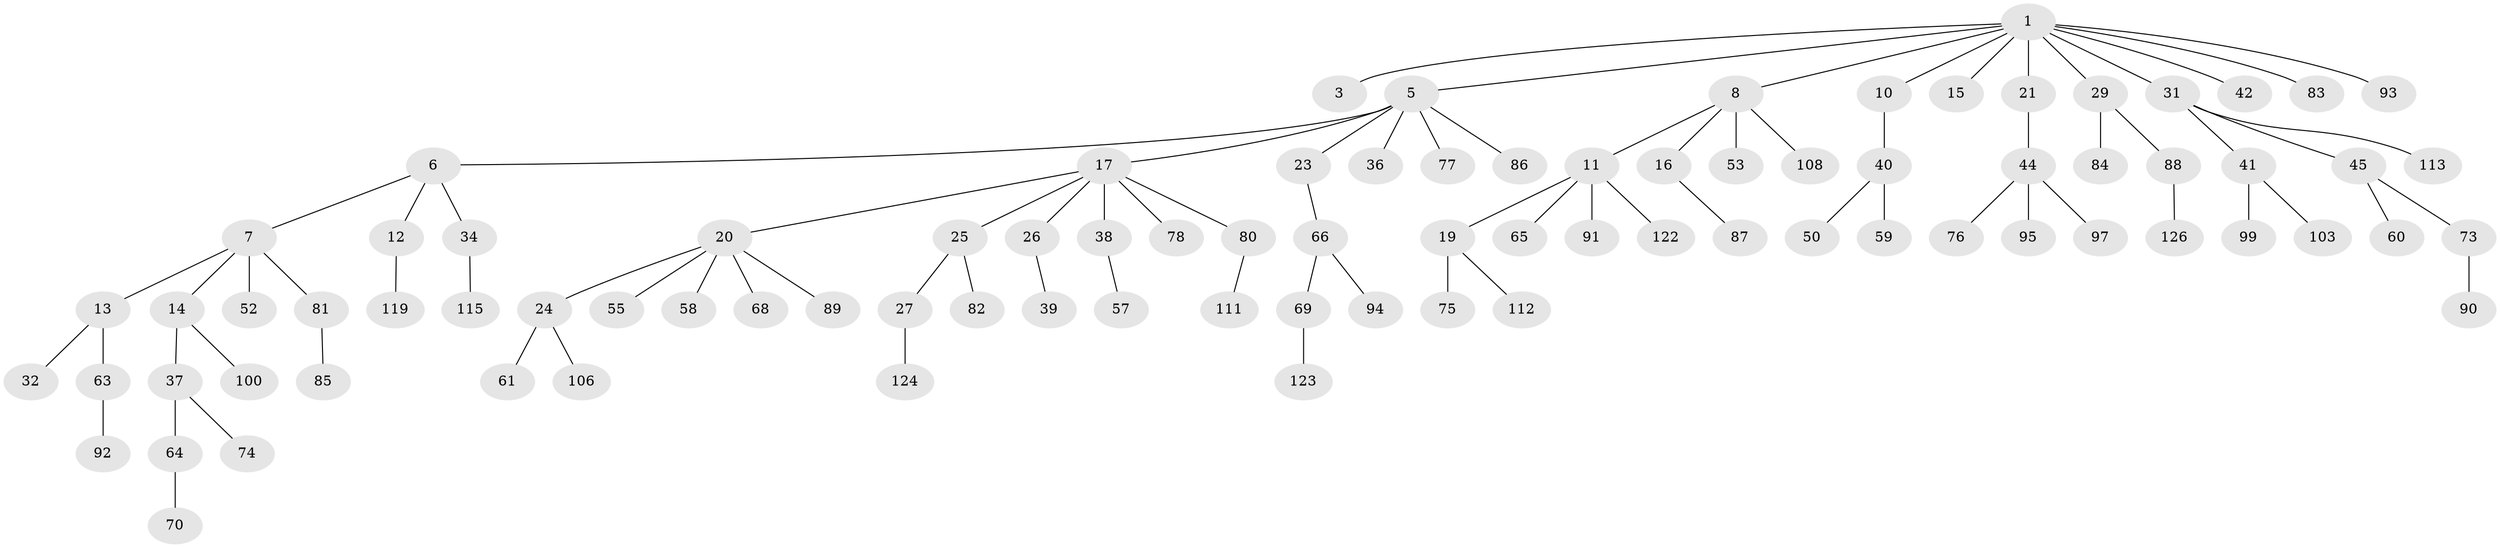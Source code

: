 // original degree distribution, {3: 0.11904761904761904, 10: 0.007936507936507936, 2: 0.2619047619047619, 1: 0.5, 4: 0.047619047619047616, 5: 0.05555555555555555, 7: 0.007936507936507936}
// Generated by graph-tools (version 1.1) at 2025/11/02/27/25 16:11:28]
// undirected, 88 vertices, 87 edges
graph export_dot {
graph [start="1"]
  node [color=gray90,style=filled];
  1 [super="+2"];
  3 [super="+4"];
  5 [super="+18"];
  6 [super="+30"];
  7 [super="+9"];
  8 [super="+67"];
  10;
  11 [super="+72"];
  12;
  13 [super="+105"];
  14;
  15;
  16 [super="+46"];
  17 [super="+33"];
  19 [super="+47"];
  20 [super="+22"];
  21 [super="+28"];
  23 [super="+35"];
  24 [super="+49"];
  25 [super="+43"];
  26;
  27 [super="+62"];
  29 [super="+79"];
  31 [super="+117"];
  32;
  34 [super="+71"];
  36;
  37 [super="+110"];
  38 [super="+56"];
  39 [super="+54"];
  40 [super="+48"];
  41 [super="+104"];
  42;
  44 [super="+109"];
  45 [super="+51"];
  50 [super="+114"];
  52;
  53;
  55;
  57;
  58;
  59;
  60;
  61;
  63;
  64 [super="+102"];
  65;
  66;
  68;
  69 [super="+121"];
  70;
  73;
  74;
  75 [super="+101"];
  76 [super="+96"];
  77;
  78;
  80;
  81;
  82;
  83;
  84;
  85 [super="+118"];
  86;
  87;
  88 [super="+125"];
  89;
  90 [super="+107"];
  91;
  92 [super="+98"];
  93;
  94;
  95;
  97;
  99;
  100;
  103;
  106;
  108;
  111;
  112;
  113 [super="+120"];
  115 [super="+116"];
  119;
  122;
  123;
  124;
  126;
  1 -- 15;
  1 -- 21;
  1 -- 3;
  1 -- 5;
  1 -- 8;
  1 -- 10;
  1 -- 42;
  1 -- 29;
  1 -- 83;
  1 -- 93;
  1 -- 31;
  5 -- 6;
  5 -- 17;
  5 -- 36;
  5 -- 86;
  5 -- 23;
  5 -- 77;
  6 -- 7;
  6 -- 12;
  6 -- 34;
  7 -- 13;
  7 -- 14;
  7 -- 81;
  7 -- 52;
  8 -- 11;
  8 -- 16;
  8 -- 53;
  8 -- 108;
  10 -- 40;
  11 -- 19;
  11 -- 65;
  11 -- 91;
  11 -- 122;
  12 -- 119;
  13 -- 32;
  13 -- 63;
  14 -- 37;
  14 -- 100;
  16 -- 87;
  17 -- 20;
  17 -- 25;
  17 -- 26;
  17 -- 78;
  17 -- 80;
  17 -- 38;
  19 -- 112;
  19 -- 75;
  20 -- 24;
  20 -- 55;
  20 -- 68;
  20 -- 89;
  20 -- 58;
  21 -- 44;
  23 -- 66;
  24 -- 106;
  24 -- 61;
  25 -- 27;
  25 -- 82;
  26 -- 39;
  27 -- 124;
  29 -- 88;
  29 -- 84;
  31 -- 41;
  31 -- 45;
  31 -- 113;
  34 -- 115;
  37 -- 64;
  37 -- 74;
  38 -- 57;
  40 -- 50;
  40 -- 59;
  41 -- 99;
  41 -- 103;
  44 -- 76;
  44 -- 95;
  44 -- 97;
  45 -- 60;
  45 -- 73;
  63 -- 92;
  64 -- 70;
  66 -- 69;
  66 -- 94;
  69 -- 123;
  73 -- 90;
  80 -- 111;
  81 -- 85;
  88 -- 126;
}

